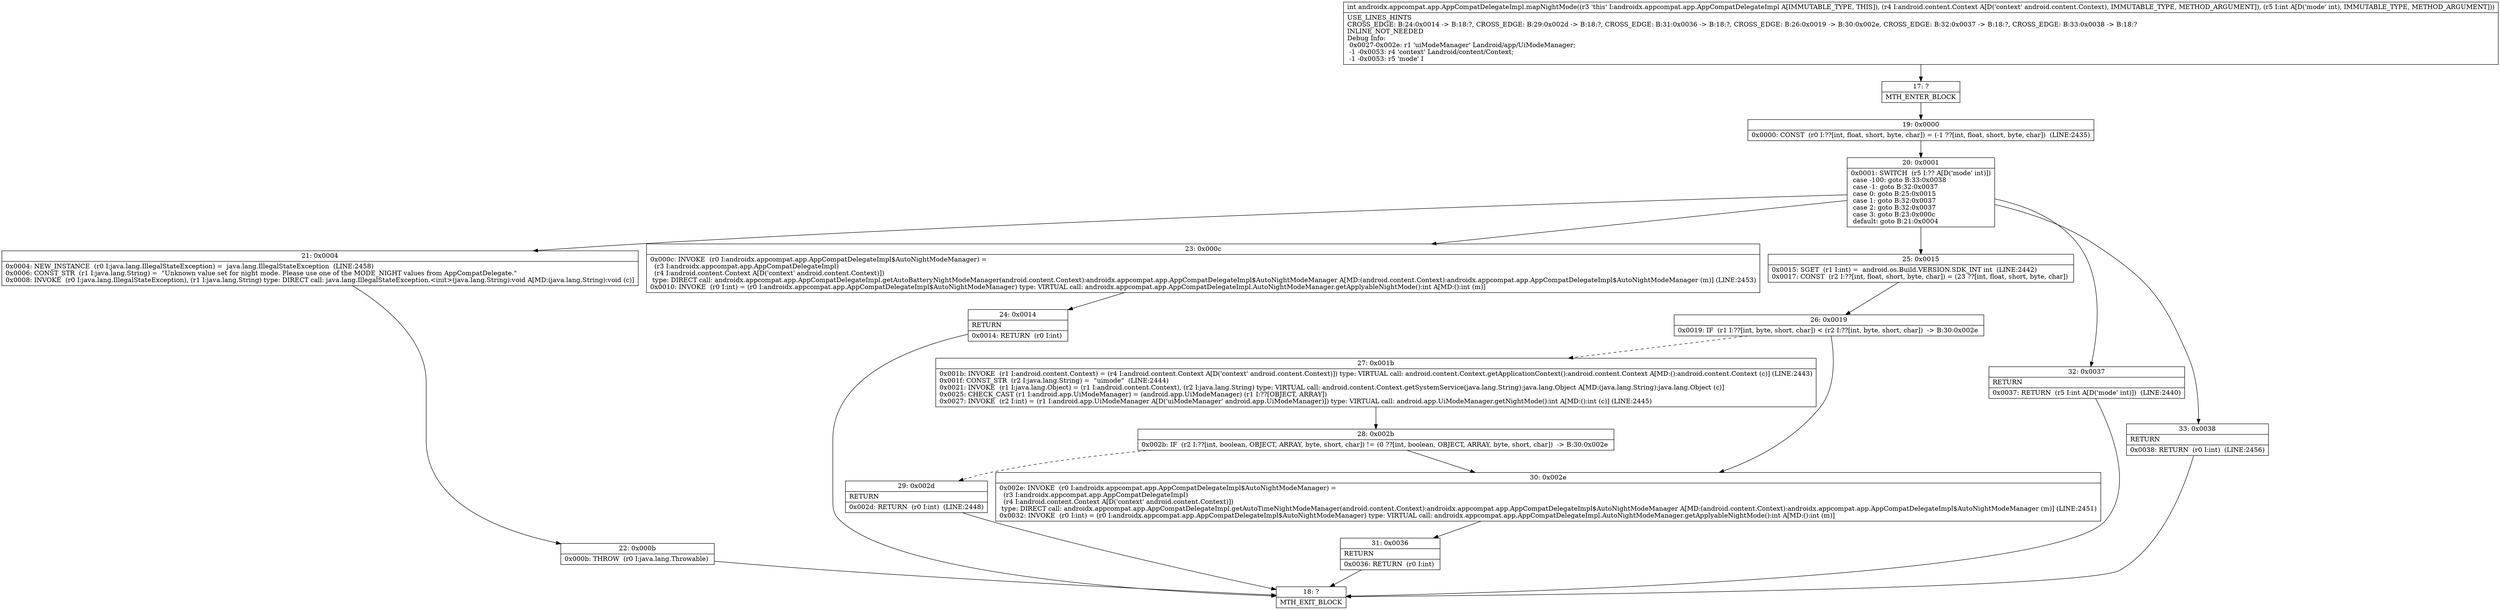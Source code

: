 digraph "CFG forandroidx.appcompat.app.AppCompatDelegateImpl.mapNightMode(Landroid\/content\/Context;I)I" {
Node_17 [shape=record,label="{17\:\ ?|MTH_ENTER_BLOCK\l}"];
Node_19 [shape=record,label="{19\:\ 0x0000|0x0000: CONST  (r0 I:??[int, float, short, byte, char]) = (\-1 ??[int, float, short, byte, char])  (LINE:2435)\l}"];
Node_20 [shape=record,label="{20\:\ 0x0001|0x0001: SWITCH  (r5 I:?? A[D('mode' int)])\l case \-100: goto B:33:0x0038\l case \-1: goto B:32:0x0037\l case 0: goto B:25:0x0015\l case 1: goto B:32:0x0037\l case 2: goto B:32:0x0037\l case 3: goto B:23:0x000c\l default: goto B:21:0x0004 \l}"];
Node_21 [shape=record,label="{21\:\ 0x0004|0x0004: NEW_INSTANCE  (r0 I:java.lang.IllegalStateException) =  java.lang.IllegalStateException  (LINE:2458)\l0x0006: CONST_STR  (r1 I:java.lang.String) =  \"Unknown value set for night mode. Please use one of the MODE_NIGHT values from AppCompatDelegate.\" \l0x0008: INVOKE  (r0 I:java.lang.IllegalStateException), (r1 I:java.lang.String) type: DIRECT call: java.lang.IllegalStateException.\<init\>(java.lang.String):void A[MD:(java.lang.String):void (c)]\l}"];
Node_22 [shape=record,label="{22\:\ 0x000b|0x000b: THROW  (r0 I:java.lang.Throwable) \l}"];
Node_18 [shape=record,label="{18\:\ ?|MTH_EXIT_BLOCK\l}"];
Node_23 [shape=record,label="{23\:\ 0x000c|0x000c: INVOKE  (r0 I:androidx.appcompat.app.AppCompatDelegateImpl$AutoNightModeManager) = \l  (r3 I:androidx.appcompat.app.AppCompatDelegateImpl)\l  (r4 I:android.content.Context A[D('context' android.content.Context)])\l type: DIRECT call: androidx.appcompat.app.AppCompatDelegateImpl.getAutoBatteryNightModeManager(android.content.Context):androidx.appcompat.app.AppCompatDelegateImpl$AutoNightModeManager A[MD:(android.content.Context):androidx.appcompat.app.AppCompatDelegateImpl$AutoNightModeManager (m)] (LINE:2453)\l0x0010: INVOKE  (r0 I:int) = (r0 I:androidx.appcompat.app.AppCompatDelegateImpl$AutoNightModeManager) type: VIRTUAL call: androidx.appcompat.app.AppCompatDelegateImpl.AutoNightModeManager.getApplyableNightMode():int A[MD:():int (m)]\l}"];
Node_24 [shape=record,label="{24\:\ 0x0014|RETURN\l|0x0014: RETURN  (r0 I:int) \l}"];
Node_25 [shape=record,label="{25\:\ 0x0015|0x0015: SGET  (r1 I:int) =  android.os.Build.VERSION.SDK_INT int  (LINE:2442)\l0x0017: CONST  (r2 I:??[int, float, short, byte, char]) = (23 ??[int, float, short, byte, char]) \l}"];
Node_26 [shape=record,label="{26\:\ 0x0019|0x0019: IF  (r1 I:??[int, byte, short, char]) \< (r2 I:??[int, byte, short, char])  \-\> B:30:0x002e \l}"];
Node_27 [shape=record,label="{27\:\ 0x001b|0x001b: INVOKE  (r1 I:android.content.Context) = (r4 I:android.content.Context A[D('context' android.content.Context)]) type: VIRTUAL call: android.content.Context.getApplicationContext():android.content.Context A[MD:():android.content.Context (c)] (LINE:2443)\l0x001f: CONST_STR  (r2 I:java.lang.String) =  \"uimode\"  (LINE:2444)\l0x0021: INVOKE  (r1 I:java.lang.Object) = (r1 I:android.content.Context), (r2 I:java.lang.String) type: VIRTUAL call: android.content.Context.getSystemService(java.lang.String):java.lang.Object A[MD:(java.lang.String):java.lang.Object (c)]\l0x0025: CHECK_CAST (r1 I:android.app.UiModeManager) = (android.app.UiModeManager) (r1 I:??[OBJECT, ARRAY]) \l0x0027: INVOKE  (r2 I:int) = (r1 I:android.app.UiModeManager A[D('uiModeManager' android.app.UiModeManager)]) type: VIRTUAL call: android.app.UiModeManager.getNightMode():int A[MD:():int (c)] (LINE:2445)\l}"];
Node_28 [shape=record,label="{28\:\ 0x002b|0x002b: IF  (r2 I:??[int, boolean, OBJECT, ARRAY, byte, short, char]) != (0 ??[int, boolean, OBJECT, ARRAY, byte, short, char])  \-\> B:30:0x002e \l}"];
Node_29 [shape=record,label="{29\:\ 0x002d|RETURN\l|0x002d: RETURN  (r0 I:int)  (LINE:2448)\l}"];
Node_30 [shape=record,label="{30\:\ 0x002e|0x002e: INVOKE  (r0 I:androidx.appcompat.app.AppCompatDelegateImpl$AutoNightModeManager) = \l  (r3 I:androidx.appcompat.app.AppCompatDelegateImpl)\l  (r4 I:android.content.Context A[D('context' android.content.Context)])\l type: DIRECT call: androidx.appcompat.app.AppCompatDelegateImpl.getAutoTimeNightModeManager(android.content.Context):androidx.appcompat.app.AppCompatDelegateImpl$AutoNightModeManager A[MD:(android.content.Context):androidx.appcompat.app.AppCompatDelegateImpl$AutoNightModeManager (m)] (LINE:2451)\l0x0032: INVOKE  (r0 I:int) = (r0 I:androidx.appcompat.app.AppCompatDelegateImpl$AutoNightModeManager) type: VIRTUAL call: androidx.appcompat.app.AppCompatDelegateImpl.AutoNightModeManager.getApplyableNightMode():int A[MD:():int (m)]\l}"];
Node_31 [shape=record,label="{31\:\ 0x0036|RETURN\l|0x0036: RETURN  (r0 I:int) \l}"];
Node_32 [shape=record,label="{32\:\ 0x0037|RETURN\l|0x0037: RETURN  (r5 I:int A[D('mode' int)])  (LINE:2440)\l}"];
Node_33 [shape=record,label="{33\:\ 0x0038|RETURN\l|0x0038: RETURN  (r0 I:int)  (LINE:2456)\l}"];
MethodNode[shape=record,label="{int androidx.appcompat.app.AppCompatDelegateImpl.mapNightMode((r3 'this' I:androidx.appcompat.app.AppCompatDelegateImpl A[IMMUTABLE_TYPE, THIS]), (r4 I:android.content.Context A[D('context' android.content.Context), IMMUTABLE_TYPE, METHOD_ARGUMENT]), (r5 I:int A[D('mode' int), IMMUTABLE_TYPE, METHOD_ARGUMENT]))  | USE_LINES_HINTS\lCROSS_EDGE: B:24:0x0014 \-\> B:18:?, CROSS_EDGE: B:29:0x002d \-\> B:18:?, CROSS_EDGE: B:31:0x0036 \-\> B:18:?, CROSS_EDGE: B:26:0x0019 \-\> B:30:0x002e, CROSS_EDGE: B:32:0x0037 \-\> B:18:?, CROSS_EDGE: B:33:0x0038 \-\> B:18:?\lINLINE_NOT_NEEDED\lDebug Info:\l  0x0027\-0x002e: r1 'uiModeManager' Landroid\/app\/UiModeManager;\l  \-1 \-0x0053: r4 'context' Landroid\/content\/Context;\l  \-1 \-0x0053: r5 'mode' I\l}"];
MethodNode -> Node_17;Node_17 -> Node_19;
Node_19 -> Node_20;
Node_20 -> Node_21;
Node_20 -> Node_23;
Node_20 -> Node_25;
Node_20 -> Node_32;
Node_20 -> Node_33;
Node_21 -> Node_22;
Node_22 -> Node_18;
Node_23 -> Node_24;
Node_24 -> Node_18;
Node_25 -> Node_26;
Node_26 -> Node_27[style=dashed];
Node_26 -> Node_30;
Node_27 -> Node_28;
Node_28 -> Node_29[style=dashed];
Node_28 -> Node_30;
Node_29 -> Node_18;
Node_30 -> Node_31;
Node_31 -> Node_18;
Node_32 -> Node_18;
Node_33 -> Node_18;
}

